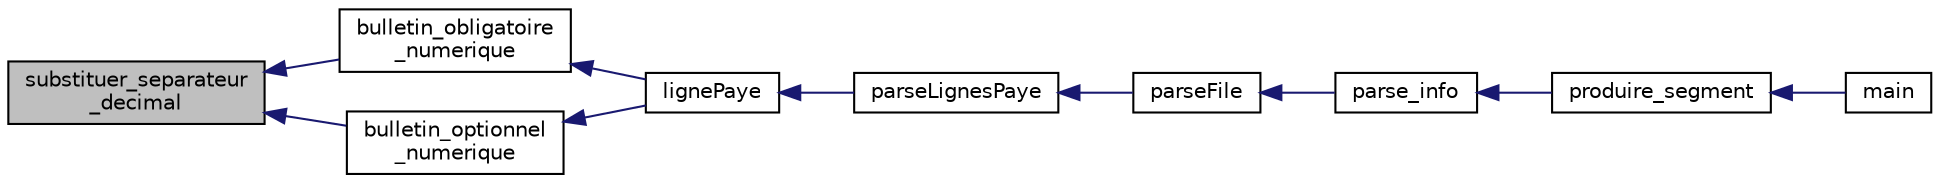 digraph "substituer_separateur_decimal"
{
 // INTERACTIVE_SVG=YES
  edge [fontname="Helvetica",fontsize="10",labelfontname="Helvetica",labelfontsize="10"];
  node [fontname="Helvetica",fontsize="10",shape=record];
  rankdir="LR";
  Node137 [label="substituer_separateur\l_decimal",height=0.2,width=0.4,color="black", fillcolor="grey75", style="filled", fontcolor="black"];
  Node137 -> Node138 [dir="back",color="midnightblue",fontsize="10",style="solid",fontname="Helvetica"];
  Node138 [label="bulletin_obligatoire\l_numerique",height=0.2,width=0.4,color="black", fillcolor="white", style="filled",URL="$ligne__paye_8cpp.html#a8636e0f8d6d7fce58969c36956342c90",tooltip="Appelle Bulletin. "];
  Node138 -> Node139 [dir="back",color="midnightblue",fontsize="10",style="solid",fontname="Helvetica"];
  Node139 [label="lignePaye",height=0.2,width=0.4,color="black", fillcolor="white", style="filled",URL="$ligne__paye_8cpp.html#ab0033809d3d04a56bf668e6722da255c",tooltip="Analyse les noeuds fils du noeud. "];
  Node139 -> Node140 [dir="back",color="midnightblue",fontsize="10",style="solid",fontname="Helvetica"];
  Node140 [label="parseLignesPaye",height=0.2,width=0.4,color="black", fillcolor="white", style="filled",URL="$validator_8cpp.html#abdf1df3dd61991073a485a3e5d8addd2",tooltip="Lance le décodage des variables Bulletins de paye (Nom, Prenom, Matricule,...) "];
  Node140 -> Node141 [dir="back",color="midnightblue",fontsize="10",style="solid",fontname="Helvetica"];
  Node141 [label="parseFile",height=0.2,width=0.4,color="black", fillcolor="white", style="filled",URL="$validator_8cpp.html#ae1ac2699ac4449a4a9a16b0e37234b35",tooltip="Décode une structure info_t contenant les données de paye à l&#39;état brut \"fichier\" (..."];
  Node141 -> Node142 [dir="back",color="midnightblue",fontsize="10",style="solid",fontname="Helvetica"];
  Node142 [label="parse_info",height=0.2,width=0.4,color="black", fillcolor="white", style="filled",URL="$validator_8h.html#a36359f86441c3ac6219a34f63b8c3da6",tooltip="Lance l&#39;ensemble des processus de pré-traitement et de post-traitement des fichiers de paye..."];
  Node142 -> Node143 [dir="back",color="midnightblue",fontsize="10",style="solid",fontname="Helvetica"];
  Node143 [label="produire_segment",height=0.2,width=0.4,color="black", fillcolor="white", style="filled",URL="$lhx_2main_8cpp.html#abb1f1ad236423a832fd1efa1e9deeafa",tooltip="Pour un segment donné (sous-ensemble de bases de paye XML), redécoupe le segment en partie égales ou ..."];
  Node143 -> Node144 [dir="back",color="midnightblue",fontsize="10",style="solid",fontname="Helvetica"];
  Node144 [label="main",height=0.2,width=0.4,color="black", fillcolor="white", style="filled",URL="$lhx_2main_8cpp.html#a3c04138a5bfe5d72780bb7e82a18e627"];
  Node137 -> Node145 [dir="back",color="midnightblue",fontsize="10",style="solid",fontname="Helvetica"];
  Node145 [label="bulletin_optionnel\l_numerique",height=0.2,width=0.4,color="black", fillcolor="white", style="filled",URL="$ligne__paye_8cpp.html#a9ddbe10974c6bd265152624a68cd0580",tooltip="Appelle Bulletin. "];
  Node145 -> Node139 [dir="back",color="midnightblue",fontsize="10",style="solid",fontname="Helvetica"];
}
